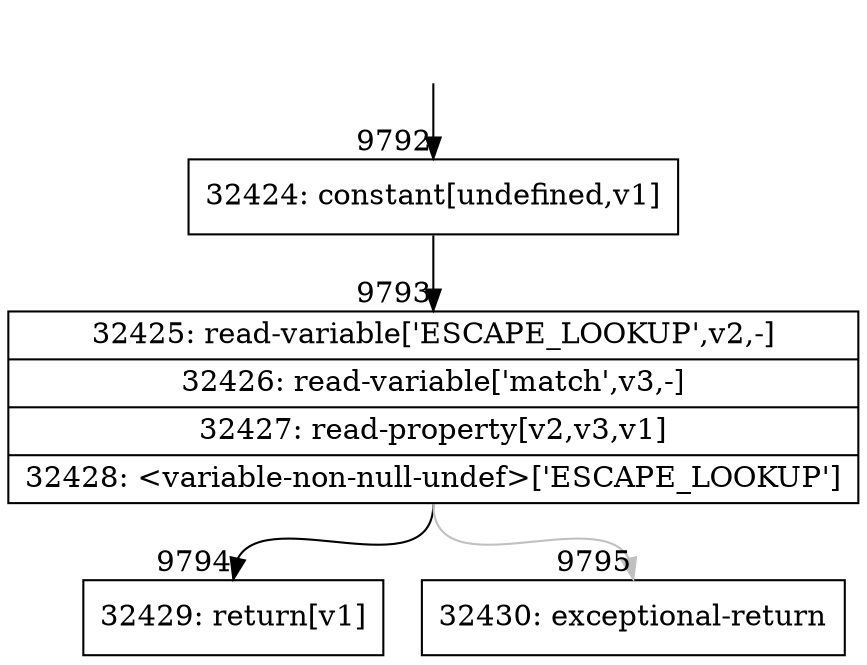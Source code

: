 digraph {
rankdir="TD"
BB_entry726[shape=none,label=""];
BB_entry726 -> BB9792 [tailport=s, headport=n, headlabel="    9792"]
BB9792 [shape=record label="{32424: constant[undefined,v1]}" ] 
BB9792 -> BB9793 [tailport=s, headport=n, headlabel="      9793"]
BB9793 [shape=record label="{32425: read-variable['ESCAPE_LOOKUP',v2,-]|32426: read-variable['match',v3,-]|32427: read-property[v2,v3,v1]|32428: \<variable-non-null-undef\>['ESCAPE_LOOKUP']}" ] 
BB9793 -> BB9794 [tailport=s, headport=n, headlabel="      9794"]
BB9793 -> BB9795 [tailport=s, headport=n, color=gray, headlabel="      9795"]
BB9794 [shape=record label="{32429: return[v1]}" ] 
BB9795 [shape=record label="{32430: exceptional-return}" ] 
//#$~ 17406
}
